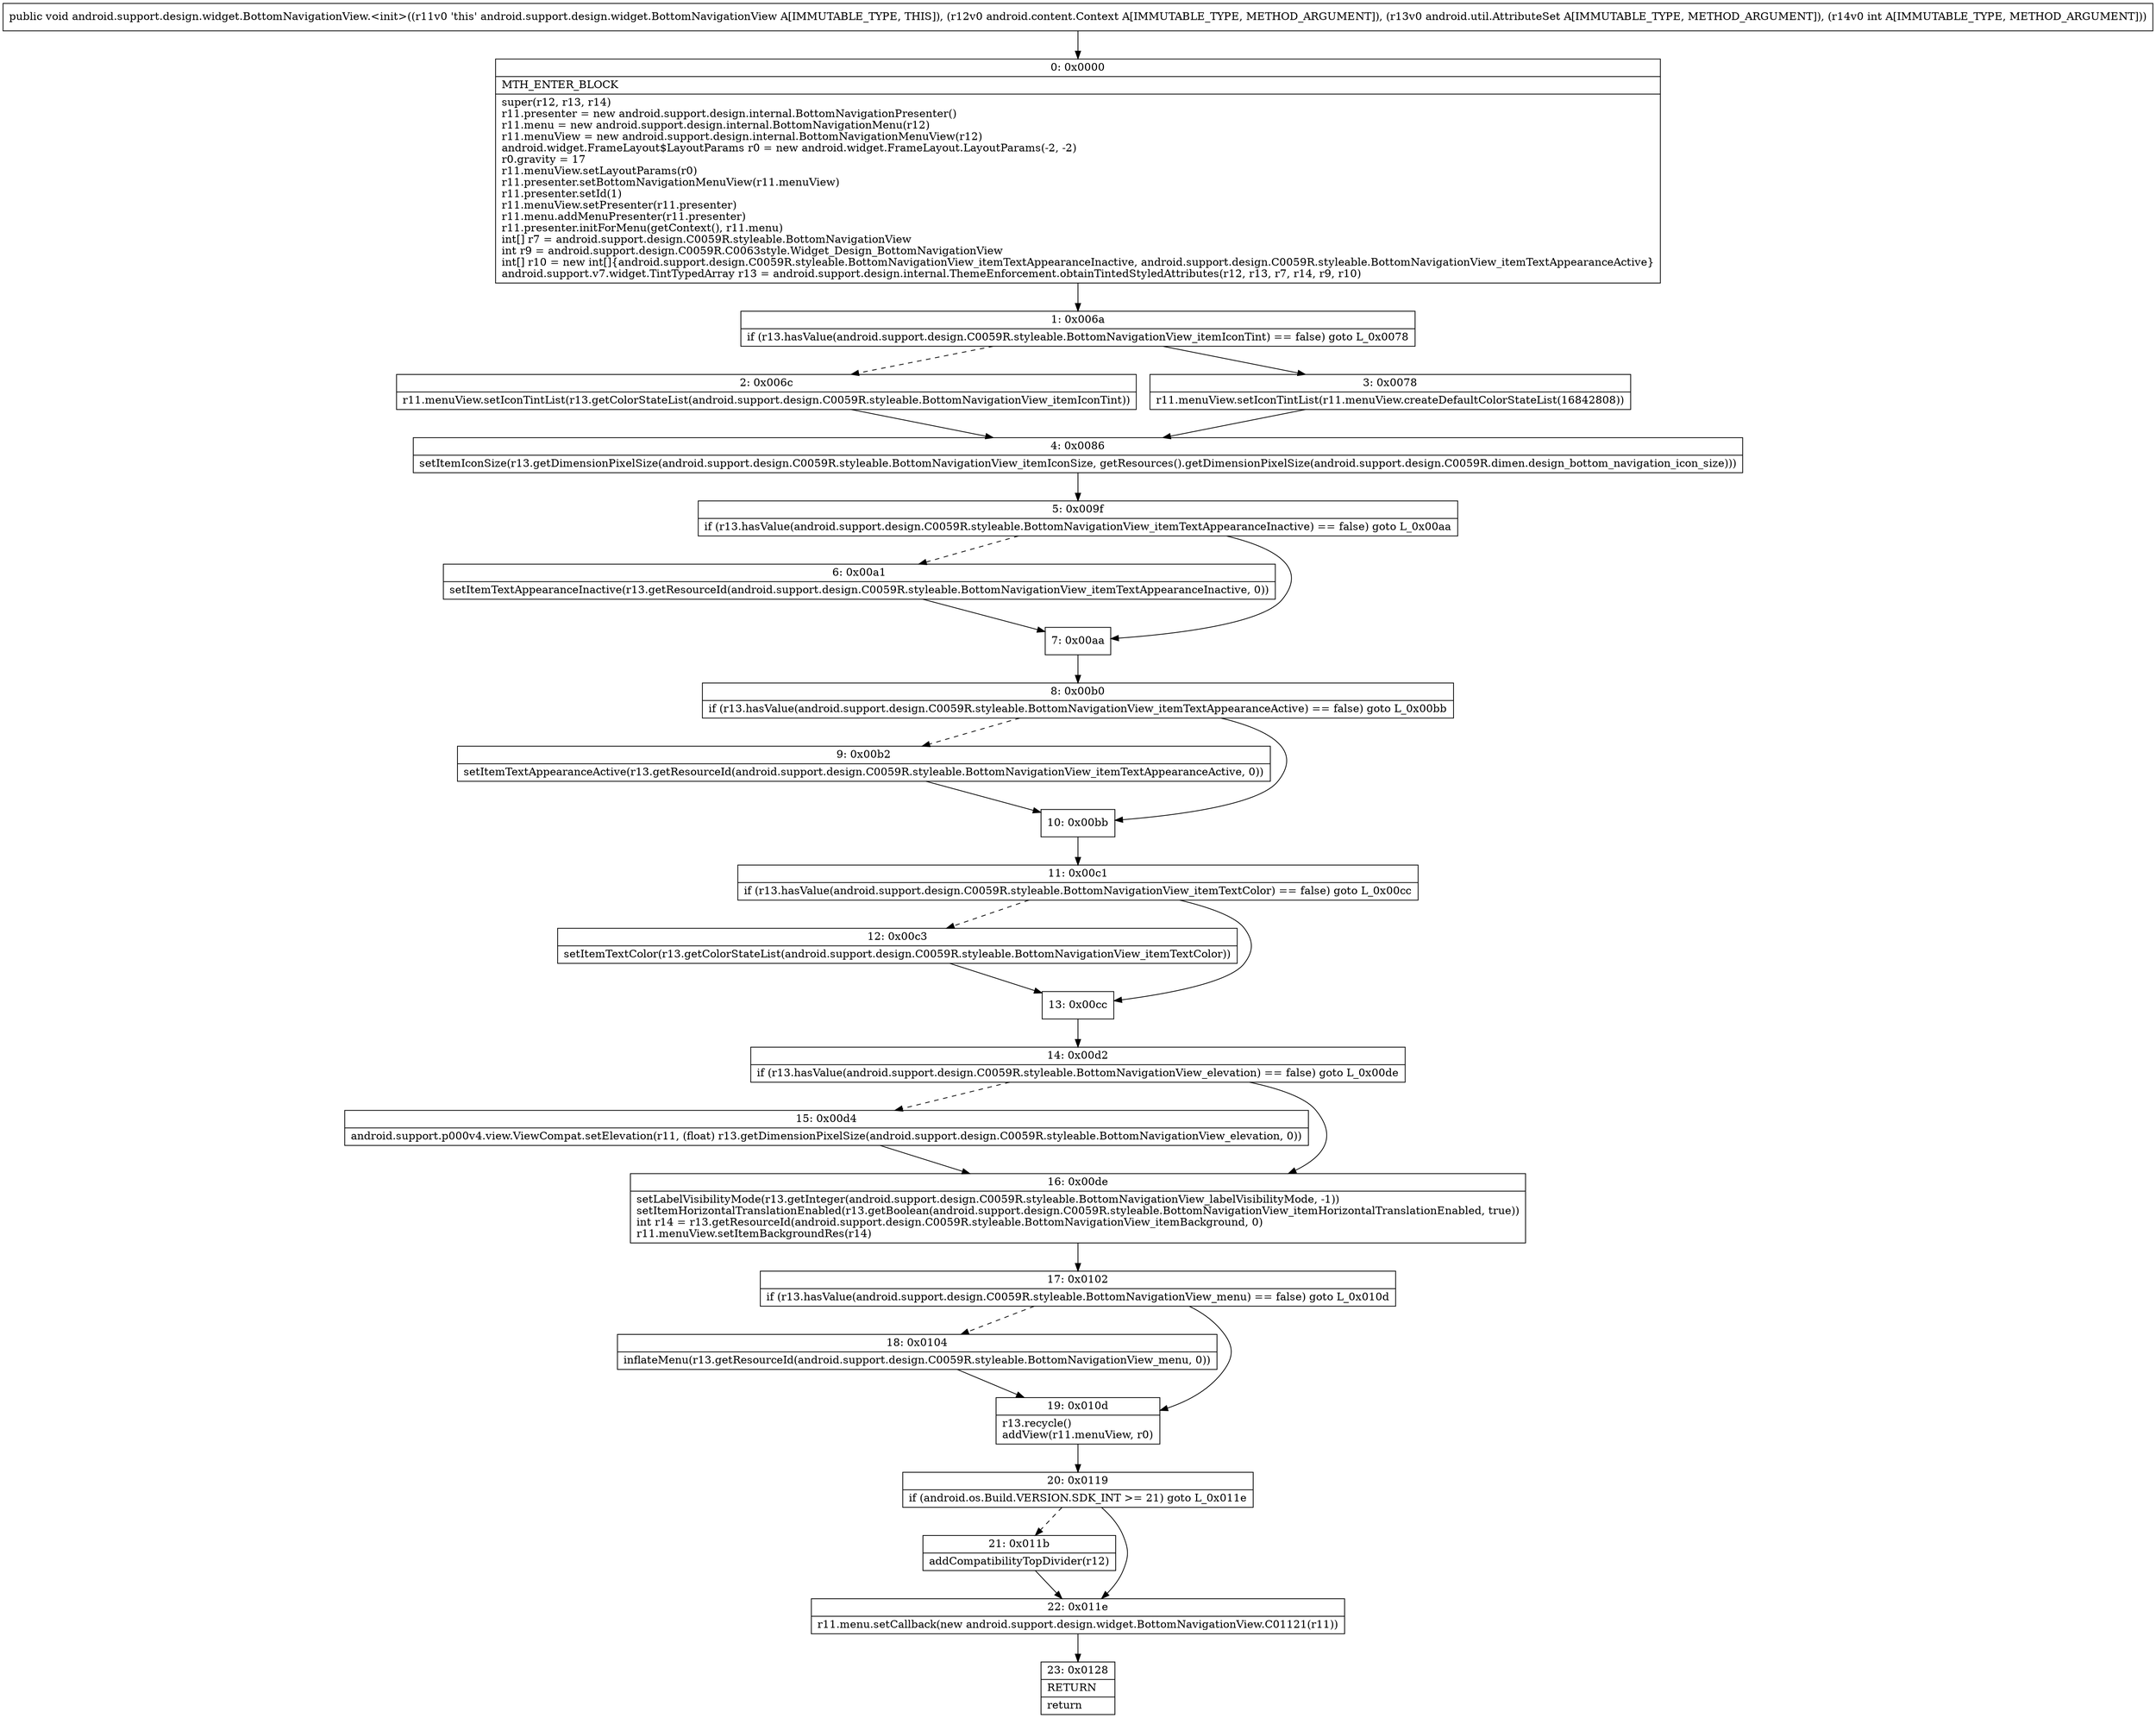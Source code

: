 digraph "CFG forandroid.support.design.widget.BottomNavigationView.\<init\>(Landroid\/content\/Context;Landroid\/util\/AttributeSet;I)V" {
Node_0 [shape=record,label="{0\:\ 0x0000|MTH_ENTER_BLOCK\l|super(r12, r13, r14)\lr11.presenter = new android.support.design.internal.BottomNavigationPresenter()\lr11.menu = new android.support.design.internal.BottomNavigationMenu(r12)\lr11.menuView = new android.support.design.internal.BottomNavigationMenuView(r12)\landroid.widget.FrameLayout$LayoutParams r0 = new android.widget.FrameLayout.LayoutParams(\-2, \-2)\lr0.gravity = 17\lr11.menuView.setLayoutParams(r0)\lr11.presenter.setBottomNavigationMenuView(r11.menuView)\lr11.presenter.setId(1)\lr11.menuView.setPresenter(r11.presenter)\lr11.menu.addMenuPresenter(r11.presenter)\lr11.presenter.initForMenu(getContext(), r11.menu)\lint[] r7 = android.support.design.C0059R.styleable.BottomNavigationView\lint r9 = android.support.design.C0059R.C0063style.Widget_Design_BottomNavigationView\lint[] r10 = new int[]\{android.support.design.C0059R.styleable.BottomNavigationView_itemTextAppearanceInactive, android.support.design.C0059R.styleable.BottomNavigationView_itemTextAppearanceActive\}\landroid.support.v7.widget.TintTypedArray r13 = android.support.design.internal.ThemeEnforcement.obtainTintedStyledAttributes(r12, r13, r7, r14, r9, r10)\l}"];
Node_1 [shape=record,label="{1\:\ 0x006a|if (r13.hasValue(android.support.design.C0059R.styleable.BottomNavigationView_itemIconTint) == false) goto L_0x0078\l}"];
Node_2 [shape=record,label="{2\:\ 0x006c|r11.menuView.setIconTintList(r13.getColorStateList(android.support.design.C0059R.styleable.BottomNavigationView_itemIconTint))\l}"];
Node_3 [shape=record,label="{3\:\ 0x0078|r11.menuView.setIconTintList(r11.menuView.createDefaultColorStateList(16842808))\l}"];
Node_4 [shape=record,label="{4\:\ 0x0086|setItemIconSize(r13.getDimensionPixelSize(android.support.design.C0059R.styleable.BottomNavigationView_itemIconSize, getResources().getDimensionPixelSize(android.support.design.C0059R.dimen.design_bottom_navigation_icon_size)))\l}"];
Node_5 [shape=record,label="{5\:\ 0x009f|if (r13.hasValue(android.support.design.C0059R.styleable.BottomNavigationView_itemTextAppearanceInactive) == false) goto L_0x00aa\l}"];
Node_6 [shape=record,label="{6\:\ 0x00a1|setItemTextAppearanceInactive(r13.getResourceId(android.support.design.C0059R.styleable.BottomNavigationView_itemTextAppearanceInactive, 0))\l}"];
Node_7 [shape=record,label="{7\:\ 0x00aa}"];
Node_8 [shape=record,label="{8\:\ 0x00b0|if (r13.hasValue(android.support.design.C0059R.styleable.BottomNavigationView_itemTextAppearanceActive) == false) goto L_0x00bb\l}"];
Node_9 [shape=record,label="{9\:\ 0x00b2|setItemTextAppearanceActive(r13.getResourceId(android.support.design.C0059R.styleable.BottomNavigationView_itemTextAppearanceActive, 0))\l}"];
Node_10 [shape=record,label="{10\:\ 0x00bb}"];
Node_11 [shape=record,label="{11\:\ 0x00c1|if (r13.hasValue(android.support.design.C0059R.styleable.BottomNavigationView_itemTextColor) == false) goto L_0x00cc\l}"];
Node_12 [shape=record,label="{12\:\ 0x00c3|setItemTextColor(r13.getColorStateList(android.support.design.C0059R.styleable.BottomNavigationView_itemTextColor))\l}"];
Node_13 [shape=record,label="{13\:\ 0x00cc}"];
Node_14 [shape=record,label="{14\:\ 0x00d2|if (r13.hasValue(android.support.design.C0059R.styleable.BottomNavigationView_elevation) == false) goto L_0x00de\l}"];
Node_15 [shape=record,label="{15\:\ 0x00d4|android.support.p000v4.view.ViewCompat.setElevation(r11, (float) r13.getDimensionPixelSize(android.support.design.C0059R.styleable.BottomNavigationView_elevation, 0))\l}"];
Node_16 [shape=record,label="{16\:\ 0x00de|setLabelVisibilityMode(r13.getInteger(android.support.design.C0059R.styleable.BottomNavigationView_labelVisibilityMode, \-1))\lsetItemHorizontalTranslationEnabled(r13.getBoolean(android.support.design.C0059R.styleable.BottomNavigationView_itemHorizontalTranslationEnabled, true))\lint r14 = r13.getResourceId(android.support.design.C0059R.styleable.BottomNavigationView_itemBackground, 0)\lr11.menuView.setItemBackgroundRes(r14)\l}"];
Node_17 [shape=record,label="{17\:\ 0x0102|if (r13.hasValue(android.support.design.C0059R.styleable.BottomNavigationView_menu) == false) goto L_0x010d\l}"];
Node_18 [shape=record,label="{18\:\ 0x0104|inflateMenu(r13.getResourceId(android.support.design.C0059R.styleable.BottomNavigationView_menu, 0))\l}"];
Node_19 [shape=record,label="{19\:\ 0x010d|r13.recycle()\laddView(r11.menuView, r0)\l}"];
Node_20 [shape=record,label="{20\:\ 0x0119|if (android.os.Build.VERSION.SDK_INT \>= 21) goto L_0x011e\l}"];
Node_21 [shape=record,label="{21\:\ 0x011b|addCompatibilityTopDivider(r12)\l}"];
Node_22 [shape=record,label="{22\:\ 0x011e|r11.menu.setCallback(new android.support.design.widget.BottomNavigationView.C01121(r11))\l}"];
Node_23 [shape=record,label="{23\:\ 0x0128|RETURN\l|return\l}"];
MethodNode[shape=record,label="{public void android.support.design.widget.BottomNavigationView.\<init\>((r11v0 'this' android.support.design.widget.BottomNavigationView A[IMMUTABLE_TYPE, THIS]), (r12v0 android.content.Context A[IMMUTABLE_TYPE, METHOD_ARGUMENT]), (r13v0 android.util.AttributeSet A[IMMUTABLE_TYPE, METHOD_ARGUMENT]), (r14v0 int A[IMMUTABLE_TYPE, METHOD_ARGUMENT])) }"];
MethodNode -> Node_0;
Node_0 -> Node_1;
Node_1 -> Node_2[style=dashed];
Node_1 -> Node_3;
Node_2 -> Node_4;
Node_3 -> Node_4;
Node_4 -> Node_5;
Node_5 -> Node_6[style=dashed];
Node_5 -> Node_7;
Node_6 -> Node_7;
Node_7 -> Node_8;
Node_8 -> Node_9[style=dashed];
Node_8 -> Node_10;
Node_9 -> Node_10;
Node_10 -> Node_11;
Node_11 -> Node_12[style=dashed];
Node_11 -> Node_13;
Node_12 -> Node_13;
Node_13 -> Node_14;
Node_14 -> Node_15[style=dashed];
Node_14 -> Node_16;
Node_15 -> Node_16;
Node_16 -> Node_17;
Node_17 -> Node_18[style=dashed];
Node_17 -> Node_19;
Node_18 -> Node_19;
Node_19 -> Node_20;
Node_20 -> Node_21[style=dashed];
Node_20 -> Node_22;
Node_21 -> Node_22;
Node_22 -> Node_23;
}

